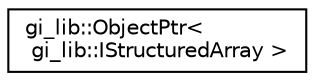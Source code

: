digraph "Graphical Class Hierarchy"
{
  edge [fontname="Helvetica",fontsize="10",labelfontname="Helvetica",labelfontsize="10"];
  node [fontname="Helvetica",fontsize="10",shape=record];
  rankdir="LR";
  Node1 [label="gi_lib::ObjectPtr\<\l gi_lib::IStructuredArray \>",height=0.2,width=0.4,color="black", fillcolor="white", style="filled",URL="$classgi__lib_1_1_object_ptr.html"];
}
